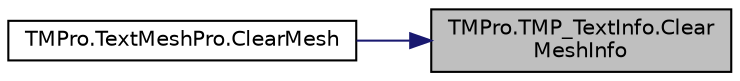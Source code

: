digraph "TMPro.TMP_TextInfo.ClearMeshInfo"
{
 // LATEX_PDF_SIZE
  edge [fontname="Helvetica",fontsize="10",labelfontname="Helvetica",labelfontsize="10"];
  node [fontname="Helvetica",fontsize="10",shape=record];
  rankdir="RL";
  Node1 [label="TMPro.TMP_TextInfo.Clear\lMeshInfo",height=0.2,width=0.4,color="black", fillcolor="grey75", style="filled", fontcolor="black",tooltip="Function to clear the content of the MeshInfo array while preserving the Triangles,..."];
  Node1 -> Node2 [dir="back",color="midnightblue",fontsize="10",style="solid",fontname="Helvetica"];
  Node2 [label="TMPro.TextMeshPro.ClearMesh",height=0.2,width=0.4,color="black", fillcolor="white", style="filled",URL="$class_t_m_pro_1_1_text_mesh_pro.html#ae306e084f9bdd5f374e9168d00fa0d17",tooltip="Function to clear the geometry of the Primary and Sub Text objects."];
}
